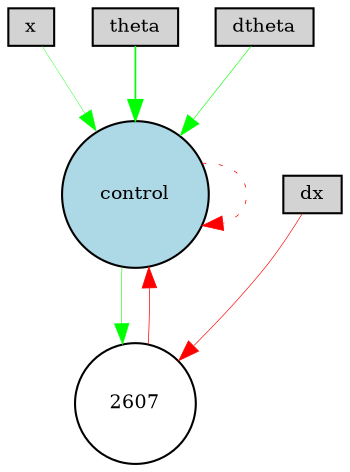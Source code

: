 digraph {
	node [fontsize=9 height=0.2 shape=circle width=0.2]
	x [fillcolor=lightgray shape=box style=filled]
	dx [fillcolor=lightgray shape=box style=filled]
	theta [fillcolor=lightgray shape=box style=filled]
	dtheta [fillcolor=lightgray shape=box style=filled]
	control [fillcolor=lightblue style=filled]
	2607 [fillcolor=white style=filled]
	dtheta -> control [color=green penwidth=0.2929378346227056 style=solid]
	control -> control [color=red penwidth=0.3640286984553104 style=dotted]
	theta -> control [color=green penwidth=0.8058652440240353 style=solid]
	control -> 2607 [color=green penwidth=0.2793964286484167 style=solid]
	2607 -> control [color=red penwidth=0.35001141225389976 style=solid]
	dx -> 2607 [color=red penwidth=0.31075894746294086 style=solid]
	x -> control [color=green penwidth=0.1931809619109503 style=solid]
}
